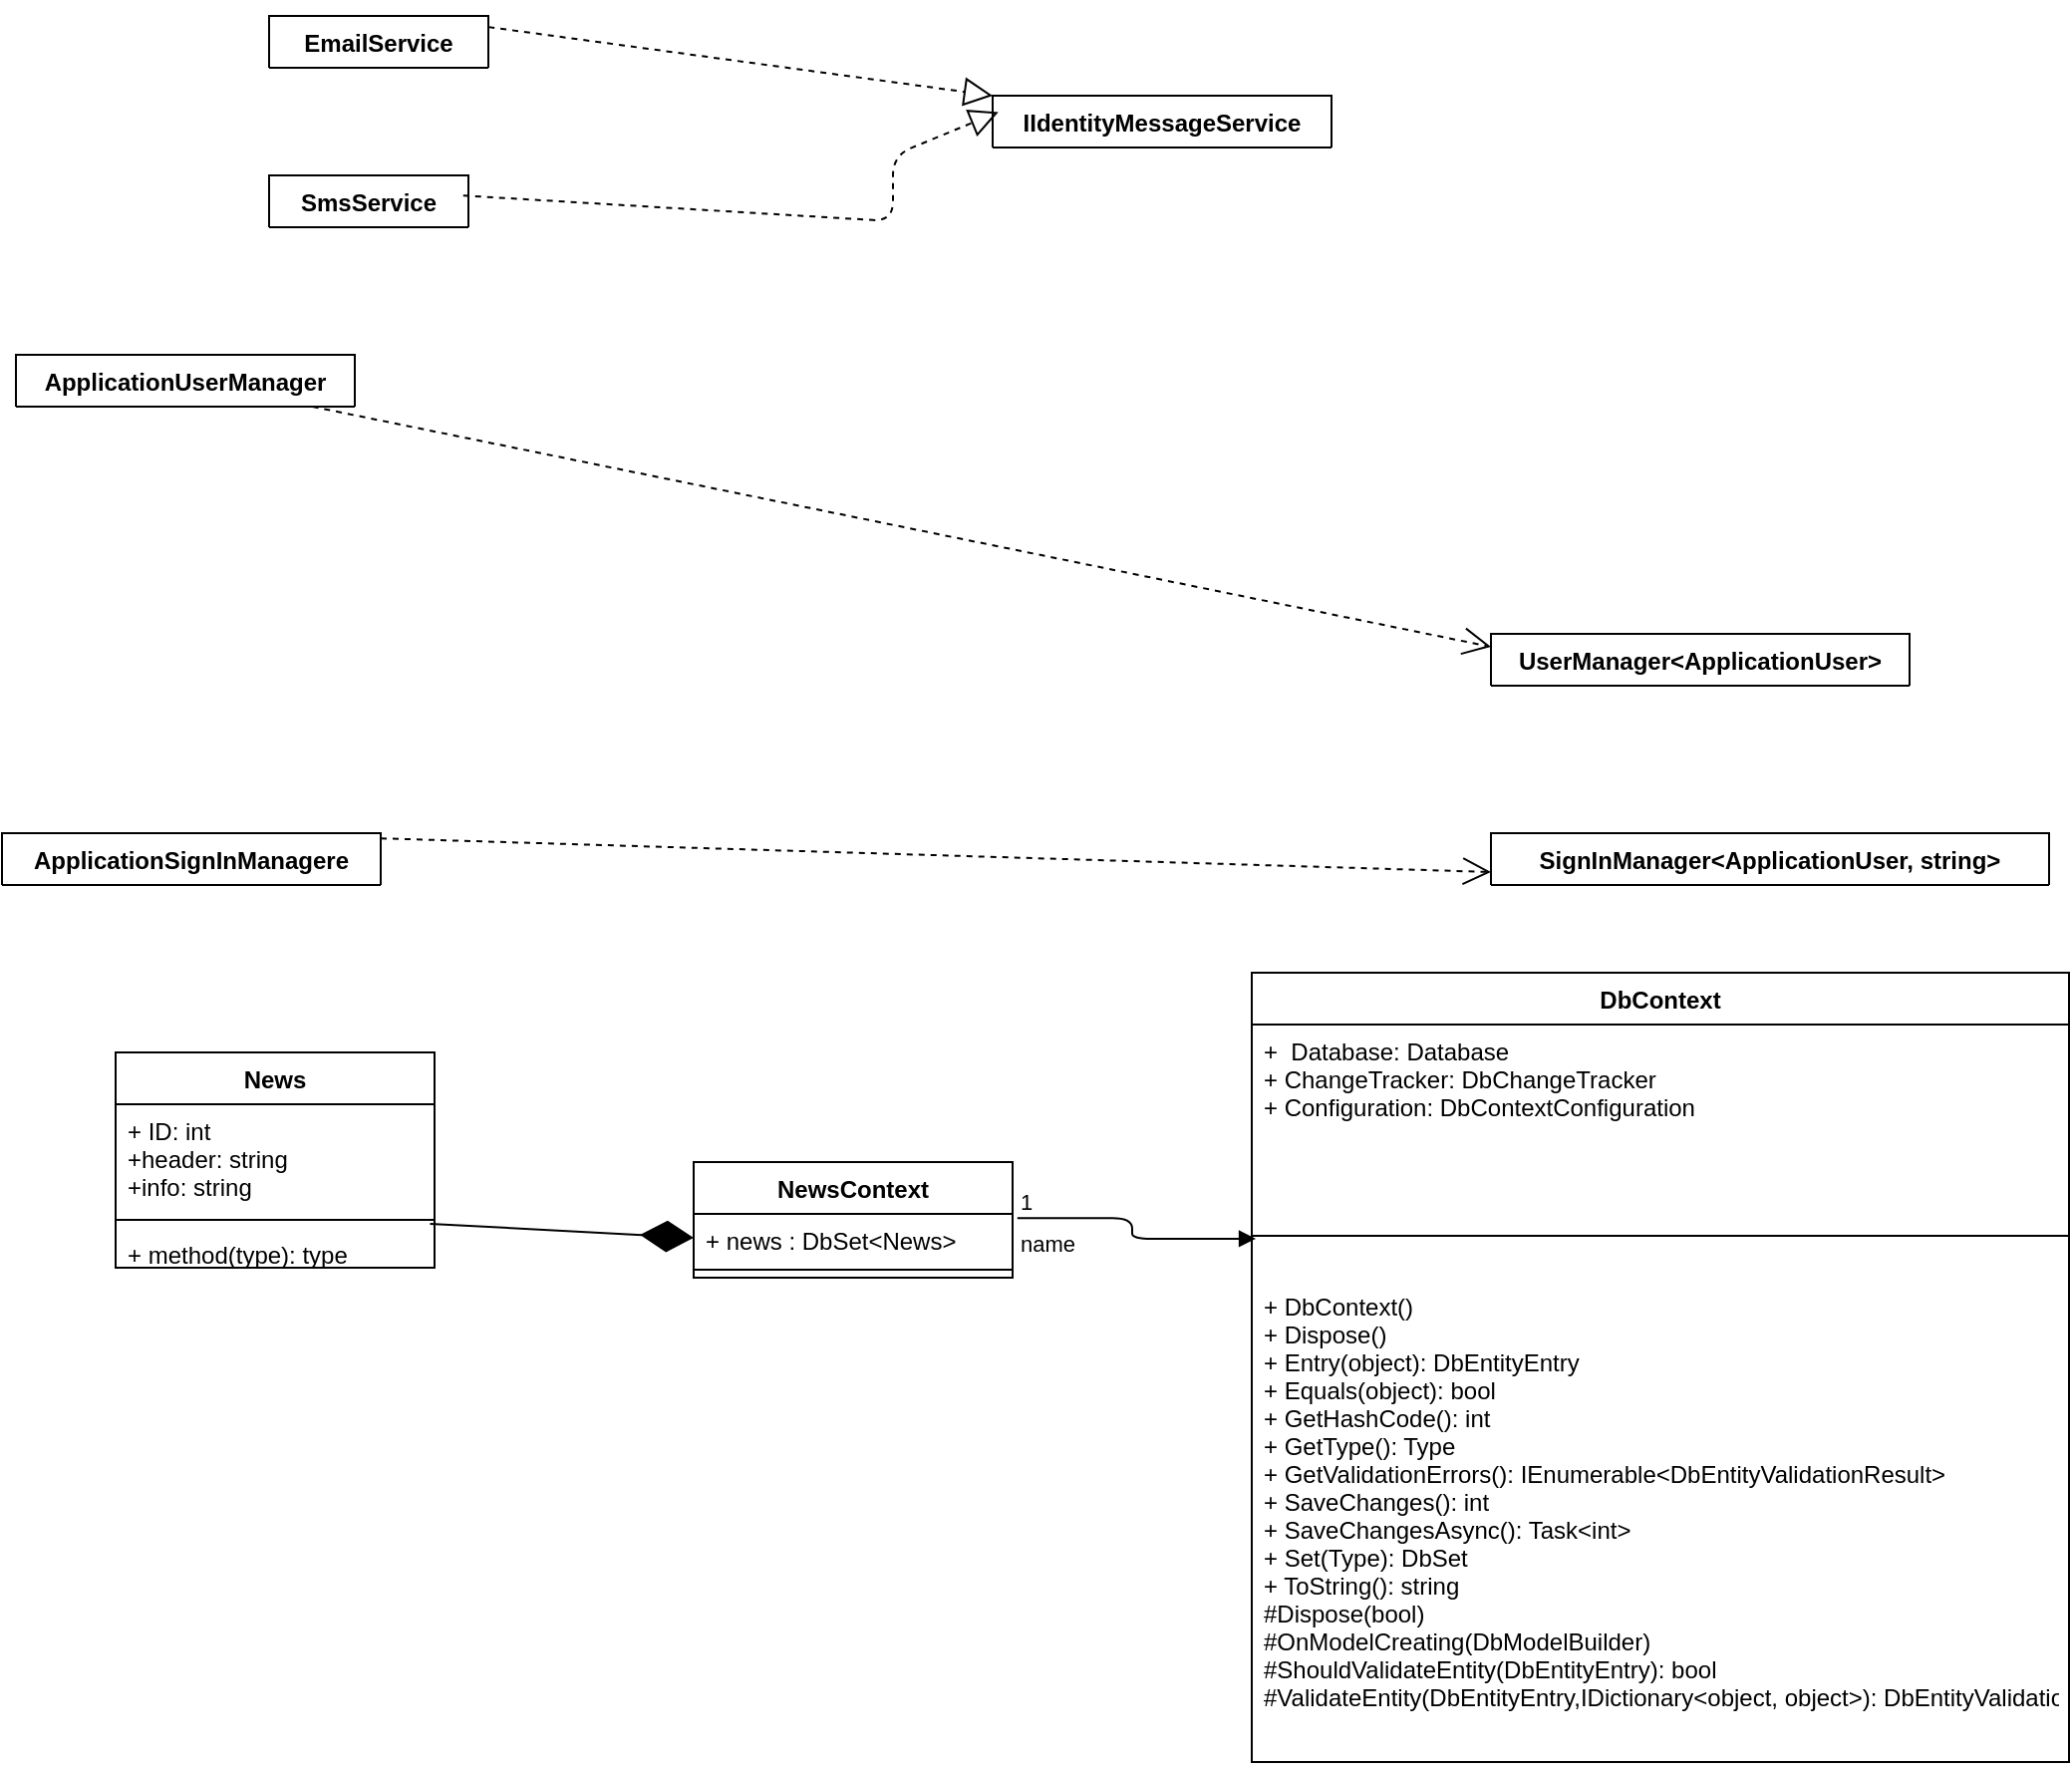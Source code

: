 <mxfile version="13.8.8" type="github">
  <diagram id="Sbx0GXn4tXm3XvbkGRji" name="Page-1">
    <mxGraphModel dx="2241" dy="841" grid="1" gridSize="10" guides="1" tooltips="1" connect="1" arrows="1" fold="1" page="1" pageScale="1" pageWidth="827" pageHeight="1169" math="0" shadow="0">
      <root>
        <mxCell id="0" />
        <mxCell id="1" parent="0" />
        <mxCell id="Md9Q1ksKVu-VzgbBf-Te-3" value="EmailService" style="swimlane;fontStyle=1;align=center;verticalAlign=top;childLayout=stackLayout;horizontal=1;startSize=26;horizontalStack=0;resizeParent=1;resizeParentMax=0;resizeLast=0;collapsible=1;marginBottom=0;" vertex="1" collapsed="1" parent="1">
          <mxGeometry x="-693" y="10" width="110" height="26" as="geometry">
            <mxRectangle x="-693" y="10" width="280" height="60" as="alternateBounds" />
          </mxGeometry>
        </mxCell>
        <mxCell id="Md9Q1ksKVu-VzgbBf-Te-5" value="" style="line;strokeWidth=1;fillColor=none;align=left;verticalAlign=middle;spacingTop=-1;spacingLeft=3;spacingRight=3;rotatable=0;labelPosition=right;points=[];portConstraint=eastwest;" vertex="1" parent="Md9Q1ksKVu-VzgbBf-Te-3">
          <mxGeometry y="26" width="110" height="8" as="geometry" />
        </mxCell>
        <mxCell id="Md9Q1ksKVu-VzgbBf-Te-6" value="+ SendAsync(IdentityMessage): Task&#xa;" style="text;strokeColor=none;fillColor=none;align=left;verticalAlign=top;spacingLeft=4;spacingRight=4;overflow=hidden;rotatable=0;points=[[0,0.5],[1,0.5]];portConstraint=eastwest;" vertex="1" parent="Md9Q1ksKVu-VzgbBf-Te-3">
          <mxGeometry y="34" width="110" height="26" as="geometry" />
        </mxCell>
        <mxCell id="Md9Q1ksKVu-VzgbBf-Te-7" value="SmsService" style="swimlane;fontStyle=1;align=center;verticalAlign=top;childLayout=stackLayout;horizontal=1;startSize=26;horizontalStack=0;resizeParent=1;resizeParentMax=0;resizeLast=0;collapsible=1;marginBottom=0;" vertex="1" collapsed="1" parent="1">
          <mxGeometry x="-693" y="90" width="100" height="26" as="geometry">
            <mxRectangle x="-693" y="90" width="280" height="60" as="alternateBounds" />
          </mxGeometry>
        </mxCell>
        <mxCell id="Md9Q1ksKVu-VzgbBf-Te-8" value="" style="line;strokeWidth=1;fillColor=none;align=left;verticalAlign=middle;spacingTop=-1;spacingLeft=3;spacingRight=3;rotatable=0;labelPosition=right;points=[];portConstraint=eastwest;" vertex="1" parent="Md9Q1ksKVu-VzgbBf-Te-7">
          <mxGeometry y="26" width="100" height="8" as="geometry" />
        </mxCell>
        <mxCell id="Md9Q1ksKVu-VzgbBf-Te-9" value="+ SendAsync(IdentityMessage): Task&#xa;" style="text;strokeColor=none;fillColor=none;align=left;verticalAlign=top;spacingLeft=4;spacingRight=4;overflow=hidden;rotatable=0;points=[[0,0.5],[1,0.5]];portConstraint=eastwest;" vertex="1" parent="Md9Q1ksKVu-VzgbBf-Te-7">
          <mxGeometry y="34" width="100" height="26" as="geometry" />
        </mxCell>
        <mxCell id="Md9Q1ksKVu-VzgbBf-Te-10" value="ApplicationUserManager" style="swimlane;fontStyle=1;align=center;verticalAlign=top;childLayout=stackLayout;horizontal=1;startSize=26;horizontalStack=0;resizeParent=1;resizeParentMax=0;resizeLast=0;collapsible=1;marginBottom=0;" vertex="1" collapsed="1" parent="1">
          <mxGeometry x="-820" y="180" width="170" height="26" as="geometry">
            <mxRectangle x="-820" y="180" width="590" height="180" as="alternateBounds" />
          </mxGeometry>
        </mxCell>
        <mxCell id="Md9Q1ksKVu-VzgbBf-Te-11" value="" style="line;strokeWidth=1;fillColor=none;align=left;verticalAlign=middle;spacingTop=-1;spacingLeft=3;spacingRight=3;rotatable=0;labelPosition=right;points=[];portConstraint=eastwest;" vertex="1" parent="Md9Q1ksKVu-VzgbBf-Te-10">
          <mxGeometry y="26" width="170" height="8" as="geometry" />
        </mxCell>
        <mxCell id="Md9Q1ksKVu-VzgbBf-Te-12" value="+ ApplicationUserManager(IUserStore&lt;ApplicationUser&gt;): &#xa;+ Create(IdentityFactoryOptions&lt;ApplicationUserManager&gt;, IOwinContext) ApplicationUserManager" style="text;strokeColor=none;fillColor=none;align=left;verticalAlign=top;spacingLeft=4;spacingRight=4;overflow=hidden;rotatable=0;points=[[0,0.5],[1,0.5]];portConstraint=eastwest;" vertex="1" parent="Md9Q1ksKVu-VzgbBf-Te-10">
          <mxGeometry y="34" width="170" height="146" as="geometry" />
        </mxCell>
        <mxCell id="Md9Q1ksKVu-VzgbBf-Te-14" value="ApplicationSignInManagere" style="swimlane;fontStyle=1;align=center;verticalAlign=top;childLayout=stackLayout;horizontal=1;startSize=26;horizontalStack=0;resizeParent=1;resizeParentMax=0;resizeLast=0;collapsible=1;marginBottom=0;" vertex="1" collapsed="1" parent="1">
          <mxGeometry x="-827" y="420" width="190" height="26" as="geometry">
            <mxRectangle x="-827" y="420" width="580" height="200" as="alternateBounds" />
          </mxGeometry>
        </mxCell>
        <mxCell id="Md9Q1ksKVu-VzgbBf-Te-16" value="" style="line;strokeWidth=1;fillColor=none;align=left;verticalAlign=middle;spacingTop=-1;spacingLeft=3;spacingRight=3;rotatable=0;labelPosition=right;points=[];portConstraint=eastwest;" vertex="1" parent="Md9Q1ksKVu-VzgbBf-Te-14">
          <mxGeometry y="26" width="190" height="8" as="geometry" />
        </mxCell>
        <mxCell id="Md9Q1ksKVu-VzgbBf-Te-17" value="+ ApplicationSignInManager(ApplicationUserManager,IAuthenticationManager)&#xa;+ CreateUserIdentityAsync(ApplicationUser): Task&lt;ClaimsIdentity&gt;&#xa;+ Create(IdentityFactoryOptions&lt;ApplicationSignInManager&gt;, IOwinContext): ApplicationSignInManager" style="text;strokeColor=none;fillColor=none;align=left;verticalAlign=top;spacingLeft=4;spacingRight=4;overflow=hidden;rotatable=0;points=[[0,0.5],[1,0.5]];portConstraint=eastwest;" vertex="1" parent="Md9Q1ksKVu-VzgbBf-Te-14">
          <mxGeometry y="34" width="190" height="166" as="geometry" />
        </mxCell>
        <mxCell id="Md9Q1ksKVu-VzgbBf-Te-21" value="IIdentityMessageService" style="swimlane;fontStyle=1;align=center;verticalAlign=top;childLayout=stackLayout;horizontal=1;startSize=26;horizontalStack=0;resizeParent=1;resizeParentMax=0;resizeLast=0;collapsible=1;marginBottom=0;" vertex="1" collapsed="1" parent="1">
          <mxGeometry x="-330" y="50" width="170" height="26" as="geometry">
            <mxRectangle x="-330" y="50" width="280" height="80" as="alternateBounds" />
          </mxGeometry>
        </mxCell>
        <mxCell id="Md9Q1ksKVu-VzgbBf-Te-22" value="" style="line;strokeWidth=1;fillColor=none;align=left;verticalAlign=middle;spacingTop=-1;spacingLeft=3;spacingRight=3;rotatable=0;labelPosition=right;points=[];portConstraint=eastwest;" vertex="1" parent="Md9Q1ksKVu-VzgbBf-Te-21">
          <mxGeometry y="26" width="170" height="8" as="geometry" />
        </mxCell>
        <mxCell id="Md9Q1ksKVu-VzgbBf-Te-23" value="+ SendAsync(IdentityMessage): Task&#xa;+ Send(IdentityMessage)" style="text;strokeColor=none;fillColor=none;align=left;verticalAlign=top;spacingLeft=4;spacingRight=4;overflow=hidden;rotatable=0;points=[[0,0.5],[1,0.5]];portConstraint=eastwest;" vertex="1" parent="Md9Q1ksKVu-VzgbBf-Te-21">
          <mxGeometry y="34" width="170" height="46" as="geometry" />
        </mxCell>
        <mxCell id="Md9Q1ksKVu-VzgbBf-Te-26" value="" style="endArrow=block;dashed=1;endFill=0;endSize=12;html=1;entryX=0;entryY=0;entryDx=0;entryDy=0;exitX=1.001;exitY=0.214;exitDx=0;exitDy=0;exitPerimeter=0;" edge="1" parent="1" source="Md9Q1ksKVu-VzgbBf-Te-6" target="Md9Q1ksKVu-VzgbBf-Te-21">
          <mxGeometry width="160" relative="1" as="geometry">
            <mxPoint x="-420" y="60" as="sourcePoint" />
            <mxPoint x="-260" y="60" as="targetPoint" />
          </mxGeometry>
        </mxCell>
        <mxCell id="Md9Q1ksKVu-VzgbBf-Te-27" value="UserManager&lt;ApplicationUser&gt;" style="swimlane;fontStyle=1;align=center;verticalAlign=top;childLayout=stackLayout;horizontal=1;startSize=26;horizontalStack=0;resizeParent=1;resizeParentMax=0;resizeLast=0;collapsible=1;marginBottom=0;" vertex="1" collapsed="1" parent="1">
          <mxGeometry x="-80" y="320" width="210" height="26" as="geometry">
            <mxRectangle x="-80" y="320" width="500" height="34" as="alternateBounds" />
          </mxGeometry>
        </mxCell>
        <mxCell id="Md9Q1ksKVu-VzgbBf-Te-28" value="" style="line;strokeWidth=1;fillColor=none;align=left;verticalAlign=middle;spacingTop=-1;spacingLeft=3;spacingRight=3;rotatable=0;labelPosition=right;points=[];portConstraint=eastwest;" vertex="1" parent="Md9Q1ksKVu-VzgbBf-Te-27">
          <mxGeometry y="26" width="210" height="8" as="geometry" />
        </mxCell>
        <mxCell id="Md9Q1ksKVu-VzgbBf-Te-35" value="SignInManager&lt;ApplicationUser, string&gt;" style="swimlane;fontStyle=1;align=center;verticalAlign=top;childLayout=stackLayout;horizontal=1;startSize=26;horizontalStack=0;resizeParent=1;resizeParentMax=0;resizeLast=0;collapsible=1;marginBottom=0;" vertex="1" collapsed="1" parent="1">
          <mxGeometry x="-80" y="420" width="280" height="26" as="geometry">
            <mxRectangle x="-80" y="420" width="500" height="34" as="alternateBounds" />
          </mxGeometry>
        </mxCell>
        <mxCell id="Md9Q1ksKVu-VzgbBf-Te-36" value="" style="line;strokeWidth=1;fillColor=none;align=left;verticalAlign=middle;spacingTop=-1;spacingLeft=3;spacingRight=3;rotatable=0;labelPosition=right;points=[];portConstraint=eastwest;" vertex="1" parent="Md9Q1ksKVu-VzgbBf-Te-35">
          <mxGeometry y="26" width="280" height="8" as="geometry" />
        </mxCell>
        <mxCell id="Md9Q1ksKVu-VzgbBf-Te-37" value="&lt;span style=&quot;color: rgba(0 , 0 , 0 , 0) ; font-family: monospace ; font-size: 0px ; background-color: rgb(248 , 249 , 250)&quot;&gt;%3CmxGraphModel%3E%3Croot%3E%3CmxCell%20id%3D%220%22%2F%3E%3CmxCell%20id%3D%221%22%20parent%3D%220%22%2F%3E%3CmxCell%20id%3D%222%22%20value%3D%22Use%22%20style%3D%22endArrow%3Dopen%3BendSize%3D12%3Bdashed%3D1%3Bhtml%3D1%3B%22%20edge%3D%221%22%20parent%3D%221%22%3E%3CmxGeometry%20width%3D%22160%22%20relative%3D%221%22%20as%3D%22geometry%22%3E%3CmxPoint%20x%3D%22-240%22%20y%3D%22350%22%20as%3D%22sourcePoint%22%2F%3E%3CmxPoint%20x%3D%22-80%22%20y%3D%22350%22%20as%3D%22targetPoint%22%2F%3E%3C%2FmxGeometry%3E%3C%2FmxCell%3E%3C%2Froot%3E%3C%2FmxGraphModel%3E&lt;/span&gt;" style="endArrow=open;endSize=12;dashed=1;html=1;exitX=1;exitY=0.1;exitDx=0;exitDy=0;exitPerimeter=0;entryX=0;entryY=0.75;entryDx=0;entryDy=0;" edge="1" parent="1" source="Md9Q1ksKVu-VzgbBf-Te-14" target="Md9Q1ksKVu-VzgbBf-Te-35">
          <mxGeometry width="160" relative="1" as="geometry">
            <mxPoint x="-247" y="430" as="sourcePoint" />
            <mxPoint x="-80" y="430" as="targetPoint" />
          </mxGeometry>
        </mxCell>
        <mxCell id="Md9Q1ksKVu-VzgbBf-Te-31" value="&lt;span style=&quot;color: rgba(0 , 0 , 0 , 0) ; font-family: monospace ; font-size: 0px ; background-color: rgb(248 , 249 , 250)&quot;&gt;%3CmxGraphModel%3E%3Croot%3E%3CmxCell%20id%3D%220%22%2F%3E%3CmxCell%20id%3D%221%22%20parent%3D%220%22%2F%3E%3CmxCell%20id%3D%222%22%20value%3D%22Use%22%20style%3D%22endArrow%3Dopen%3BendSize%3D12%3Bdashed%3D1%3Bhtml%3D1%3B%22%20edge%3D%221%22%20parent%3D%221%22%3E%3CmxGeometry%20width%3D%22160%22%20relative%3D%221%22%20as%3D%22geometry%22%3E%3CmxPoint%20x%3D%22-240%22%20y%3D%22350%22%20as%3D%22sourcePoint%22%2F%3E%3CmxPoint%20x%3D%22-80%22%20y%3D%22350%22%20as%3D%22targetPoint%22%2F%3E%3C%2FmxGeometry%3E%3C%2FmxCell%3E%3C%2Froot%3E%3C%2FmxGraphModel%3E&lt;/span&gt;" style="endArrow=open;endSize=12;dashed=1;html=1;entryX=0;entryY=0.25;entryDx=0;entryDy=0;" edge="1" parent="1" source="Md9Q1ksKVu-VzgbBf-Te-12" target="Md9Q1ksKVu-VzgbBf-Te-27">
          <mxGeometry width="160" relative="1" as="geometry">
            <mxPoint x="-240" y="350" as="sourcePoint" />
            <mxPoint x="-80" y="350" as="targetPoint" />
          </mxGeometry>
        </mxCell>
        <mxCell id="Md9Q1ksKVu-VzgbBf-Te-25" value="" style="endArrow=block;dashed=1;endFill=0;endSize=12;html=1;exitX=0.974;exitY=0.389;exitDx=0;exitDy=0;exitPerimeter=0;entryX=0.017;entryY=0.316;entryDx=0;entryDy=0;entryPerimeter=0;" edge="1" parent="1" source="Md9Q1ksKVu-VzgbBf-Te-7" target="Md9Q1ksKVu-VzgbBf-Te-22">
          <mxGeometry width="160" relative="1" as="geometry">
            <mxPoint x="-420" y="120" as="sourcePoint" />
            <mxPoint x="-340" y="79" as="targetPoint" />
            <Array as="points">
              <mxPoint x="-380" y="113" />
              <mxPoint x="-380" y="80" />
            </Array>
          </mxGeometry>
        </mxCell>
        <mxCell id="Md9Q1ksKVu-VzgbBf-Te-38" value="News" style="swimlane;fontStyle=1;align=center;verticalAlign=top;childLayout=stackLayout;horizontal=1;startSize=26;horizontalStack=0;resizeParent=1;resizeParentMax=0;resizeLast=0;collapsible=1;marginBottom=0;fontColor=none;" vertex="1" parent="1">
          <mxGeometry x="-770" y="530" width="160" height="108" as="geometry" />
        </mxCell>
        <mxCell id="Md9Q1ksKVu-VzgbBf-Te-39" value="+ ID: int&#xa;+header: string&#xa;+info: string" style="text;strokeColor=none;fillColor=none;align=left;verticalAlign=top;spacingLeft=4;spacingRight=4;overflow=hidden;rotatable=0;points=[[0,0.5],[1,0.5]];portConstraint=eastwest;" vertex="1" parent="Md9Q1ksKVu-VzgbBf-Te-38">
          <mxGeometry y="26" width="160" height="54" as="geometry" />
        </mxCell>
        <mxCell id="Md9Q1ksKVu-VzgbBf-Te-40" value="" style="line;strokeWidth=1;fillColor=none;align=left;verticalAlign=middle;spacingTop=-1;spacingLeft=3;spacingRight=3;rotatable=0;labelPosition=right;points=[];portConstraint=eastwest;" vertex="1" parent="Md9Q1ksKVu-VzgbBf-Te-38">
          <mxGeometry y="80" width="160" height="8" as="geometry" />
        </mxCell>
        <mxCell id="Md9Q1ksKVu-VzgbBf-Te-41" value="+ method(type): type" style="text;strokeColor=none;fillColor=none;align=left;verticalAlign=top;spacingLeft=4;spacingRight=4;overflow=hidden;rotatable=0;points=[[0,0.5],[1,0.5]];portConstraint=eastwest;" vertex="1" parent="Md9Q1ksKVu-VzgbBf-Te-38">
          <mxGeometry y="88" width="160" height="20" as="geometry" />
        </mxCell>
        <mxCell id="Md9Q1ksKVu-VzgbBf-Te-42" value="NewsContext" style="swimlane;fontStyle=1;align=center;verticalAlign=top;childLayout=stackLayout;horizontal=1;startSize=26;horizontalStack=0;resizeParent=1;resizeParentMax=0;resizeLast=0;collapsible=1;marginBottom=0;fontColor=none;" vertex="1" parent="1">
          <mxGeometry x="-480" y="585" width="160" height="58" as="geometry" />
        </mxCell>
        <mxCell id="Md9Q1ksKVu-VzgbBf-Te-43" value="+ news : DbSet&lt;News&gt;" style="text;strokeColor=none;fillColor=none;align=left;verticalAlign=top;spacingLeft=4;spacingRight=4;overflow=hidden;rotatable=0;points=[[0,0.5],[1,0.5]];portConstraint=eastwest;" vertex="1" parent="Md9Q1ksKVu-VzgbBf-Te-42">
          <mxGeometry y="26" width="160" height="24" as="geometry" />
        </mxCell>
        <mxCell id="Md9Q1ksKVu-VzgbBf-Te-44" value="" style="line;strokeWidth=1;fillColor=none;align=left;verticalAlign=middle;spacingTop=-1;spacingLeft=3;spacingRight=3;rotatable=0;labelPosition=right;points=[];portConstraint=eastwest;" vertex="1" parent="Md9Q1ksKVu-VzgbBf-Te-42">
          <mxGeometry y="50" width="160" height="8" as="geometry" />
        </mxCell>
        <mxCell id="Md9Q1ksKVu-VzgbBf-Te-46" value="DbContext" style="swimlane;fontStyle=1;align=center;verticalAlign=top;childLayout=stackLayout;horizontal=1;startSize=26;horizontalStack=0;resizeParent=1;resizeParentMax=0;resizeLast=0;collapsible=1;marginBottom=0;fontColor=none;" vertex="1" parent="1">
          <mxGeometry x="-200" y="490" width="410" height="396" as="geometry" />
        </mxCell>
        <mxCell id="Md9Q1ksKVu-VzgbBf-Te-47" value="+  Database: Database&#xa;+ ChangeTracker: DbChangeTracker&#xa;+ Configuration: DbContextConfiguration&#xa;" style="text;strokeColor=none;fillColor=none;align=left;verticalAlign=top;spacingLeft=4;spacingRight=4;overflow=hidden;rotatable=0;points=[[0,0.5],[1,0.5]];portConstraint=eastwest;" vertex="1" parent="Md9Q1ksKVu-VzgbBf-Te-46">
          <mxGeometry y="26" width="410" height="84" as="geometry" />
        </mxCell>
        <mxCell id="Md9Q1ksKVu-VzgbBf-Te-48" value="" style="line;strokeWidth=1;fillColor=none;align=left;verticalAlign=middle;spacingTop=-1;spacingLeft=3;spacingRight=3;rotatable=0;labelPosition=right;points=[];portConstraint=eastwest;" vertex="1" parent="Md9Q1ksKVu-VzgbBf-Te-46">
          <mxGeometry y="110" width="410" height="44" as="geometry" />
        </mxCell>
        <mxCell id="Md9Q1ksKVu-VzgbBf-Te-49" value="+ DbContext()&#xa;+ Dispose()&#xa;+ Entry(object): DbEntityEntry&#xa;+ Equals(object): bool&#xa;+ GetHashCode(): int&#xa;+ GetType(): Type&#xa;+ GetValidationErrors(): IEnumerable&lt;DbEntityValidationResult&gt;&#xa;+ SaveChanges(): int&#xa;+ SaveChangesAsync(): Task&lt;int&gt;&#xa;+ Set(Type): DbSet&#xa;+ ToString(): string&#xa;#Dispose(bool)&#xa;#OnModelCreating(DbModelBuilder)&#xa;#ShouldValidateEntity(DbEntityEntry): bool&#xa;#ValidateEntity(DbEntityEntry,IDictionary&lt;object, object&gt;): DbEntityValidationResult" style="text;strokeColor=none;fillColor=none;align=left;verticalAlign=top;spacingLeft=4;spacingRight=4;overflow=hidden;rotatable=0;points=[[0,0.5],[1,0.5]];portConstraint=eastwest;" vertex="1" parent="Md9Q1ksKVu-VzgbBf-Te-46">
          <mxGeometry y="154" width="410" height="242" as="geometry" />
        </mxCell>
        <mxCell id="Md9Q1ksKVu-VzgbBf-Te-51" value="" style="endArrow=diamondThin;endFill=1;endSize=24;html=1;strokeColor=#000000;fontColor=none;exitX=0.986;exitY=-0.103;exitDx=0;exitDy=0;exitPerimeter=0;entryX=0;entryY=0.5;entryDx=0;entryDy=0;" edge="1" parent="1" source="Md9Q1ksKVu-VzgbBf-Te-41" target="Md9Q1ksKVu-VzgbBf-Te-43">
          <mxGeometry width="160" relative="1" as="geometry">
            <mxPoint x="-610" y="610" as="sourcePoint" />
            <mxPoint x="-450" y="610" as="targetPoint" />
          </mxGeometry>
        </mxCell>
        <mxCell id="Md9Q1ksKVu-VzgbBf-Te-52" value="name" style="endArrow=block;endFill=1;html=1;edgeStyle=orthogonalEdgeStyle;align=left;verticalAlign=top;strokeColor=#000000;fontColor=none;entryX=0.005;entryY=0.533;entryDx=0;entryDy=0;entryPerimeter=0;exitX=1.015;exitY=0.088;exitDx=0;exitDy=0;exitPerimeter=0;" edge="1" parent="1" source="Md9Q1ksKVu-VzgbBf-Te-43" target="Md9Q1ksKVu-VzgbBf-Te-48">
          <mxGeometry x="-1" relative="1" as="geometry">
            <mxPoint x="-330" y="610" as="sourcePoint" />
            <mxPoint x="-170" y="610" as="targetPoint" />
          </mxGeometry>
        </mxCell>
        <mxCell id="Md9Q1ksKVu-VzgbBf-Te-53" value="1" style="edgeLabel;resizable=0;html=1;align=left;verticalAlign=bottom;" connectable="0" vertex="1" parent="Md9Q1ksKVu-VzgbBf-Te-52">
          <mxGeometry x="-1" relative="1" as="geometry" />
        </mxCell>
      </root>
    </mxGraphModel>
  </diagram>
</mxfile>
